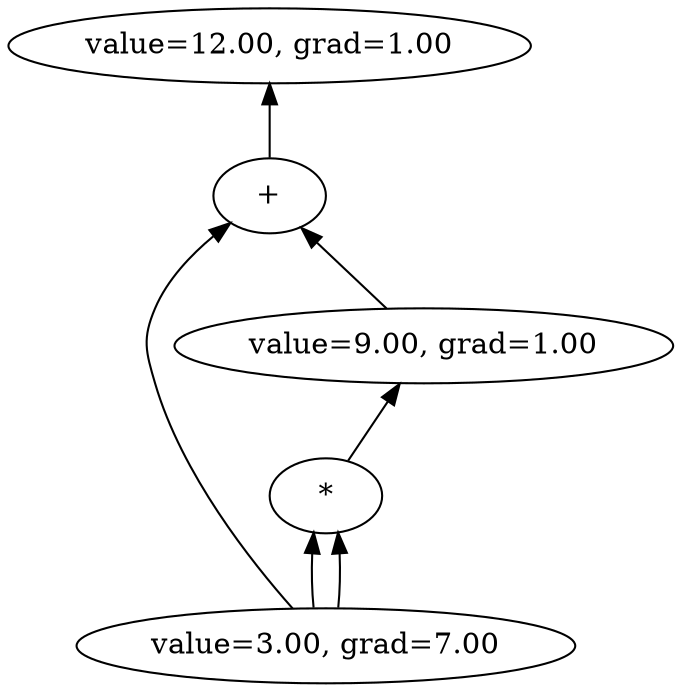 digraph G {
  rankdir=BT;
  node0 [label="value=12.00, grad=1.00"];
  op1 [label="+", shape=ellipse];
  op1 -> node0;
  node2 [label="value=9.00, grad=1.00"];
  op3 [label="*", shape=ellipse];
  op3 -> node2;
  node4 [label="value=3.00, grad=7.00"];
  node4 -> op3;
  node4 -> op3;
  node2 -> op1;
  node4 -> op1;
}
